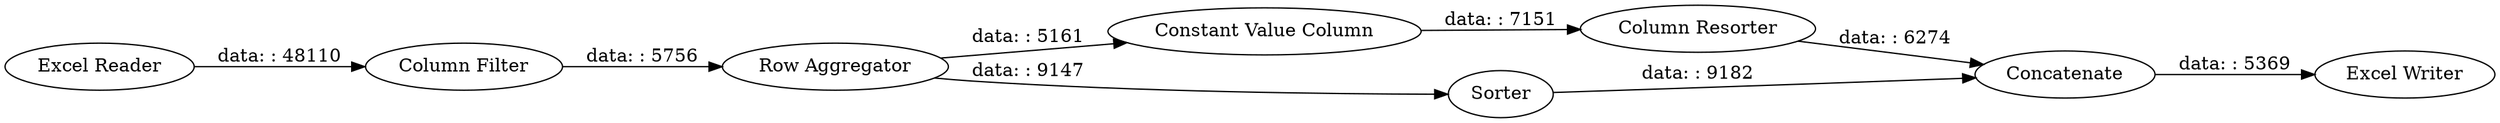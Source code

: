 digraph {
	"1593077780256993501_20" [label="Constant Value Column"]
	"1593077780256993501_21" [label="Column Resorter"]
	"1593077780256993501_19" [label=Sorter]
	"1593077780256993501_18" [label="Row Aggregator"]
	"1593077780256993501_22" [label=Concatenate]
	"1593077780256993501_24" [label="Excel Reader"]
	"1593077780256993501_23" [label="Excel Writer"]
	"1593077780256993501_25" [label="Column Filter"]
	"1593077780256993501_19" -> "1593077780256993501_22" [label="data: : 9182"]
	"1593077780256993501_25" -> "1593077780256993501_18" [label="data: : 5756"]
	"1593077780256993501_21" -> "1593077780256993501_22" [label="data: : 6274"]
	"1593077780256993501_18" -> "1593077780256993501_20" [label="data: : 5161"]
	"1593077780256993501_18" -> "1593077780256993501_19" [label="data: : 9147"]
	"1593077780256993501_20" -> "1593077780256993501_21" [label="data: : 7151"]
	"1593077780256993501_22" -> "1593077780256993501_23" [label="data: : 5369"]
	"1593077780256993501_24" -> "1593077780256993501_25" [label="data: : 48110"]
	rankdir=LR
}
